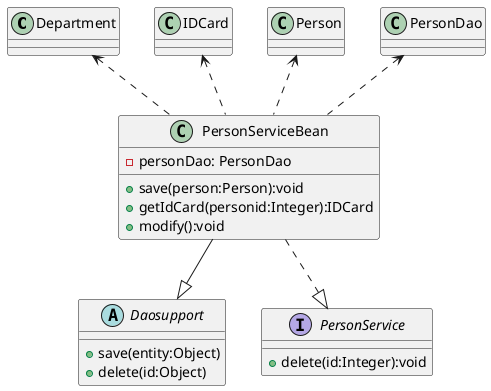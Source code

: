@startuml
class Department
class IDCard
class Person
class PersonDao
class PersonServiceBean{
 - personDao: PersonDao
 + save(person:Person):void
 + getIdCard(personid:Integer):IDCard
 + modify():void
}
IDCard  <..PersonServiceBean
Person   <..PersonServiceBean
PersonDao  <..PersonServiceBean
Department  <..PersonServiceBean

abstract class Daosupport{
 + save(entity:Object)
 + delete(id:Object)
}

 PersonServiceBean --|> Daosupport
interface PersonService{
 + delete(id:Integer):void
}
PersonServiceBean ..|> PersonService

@enduml